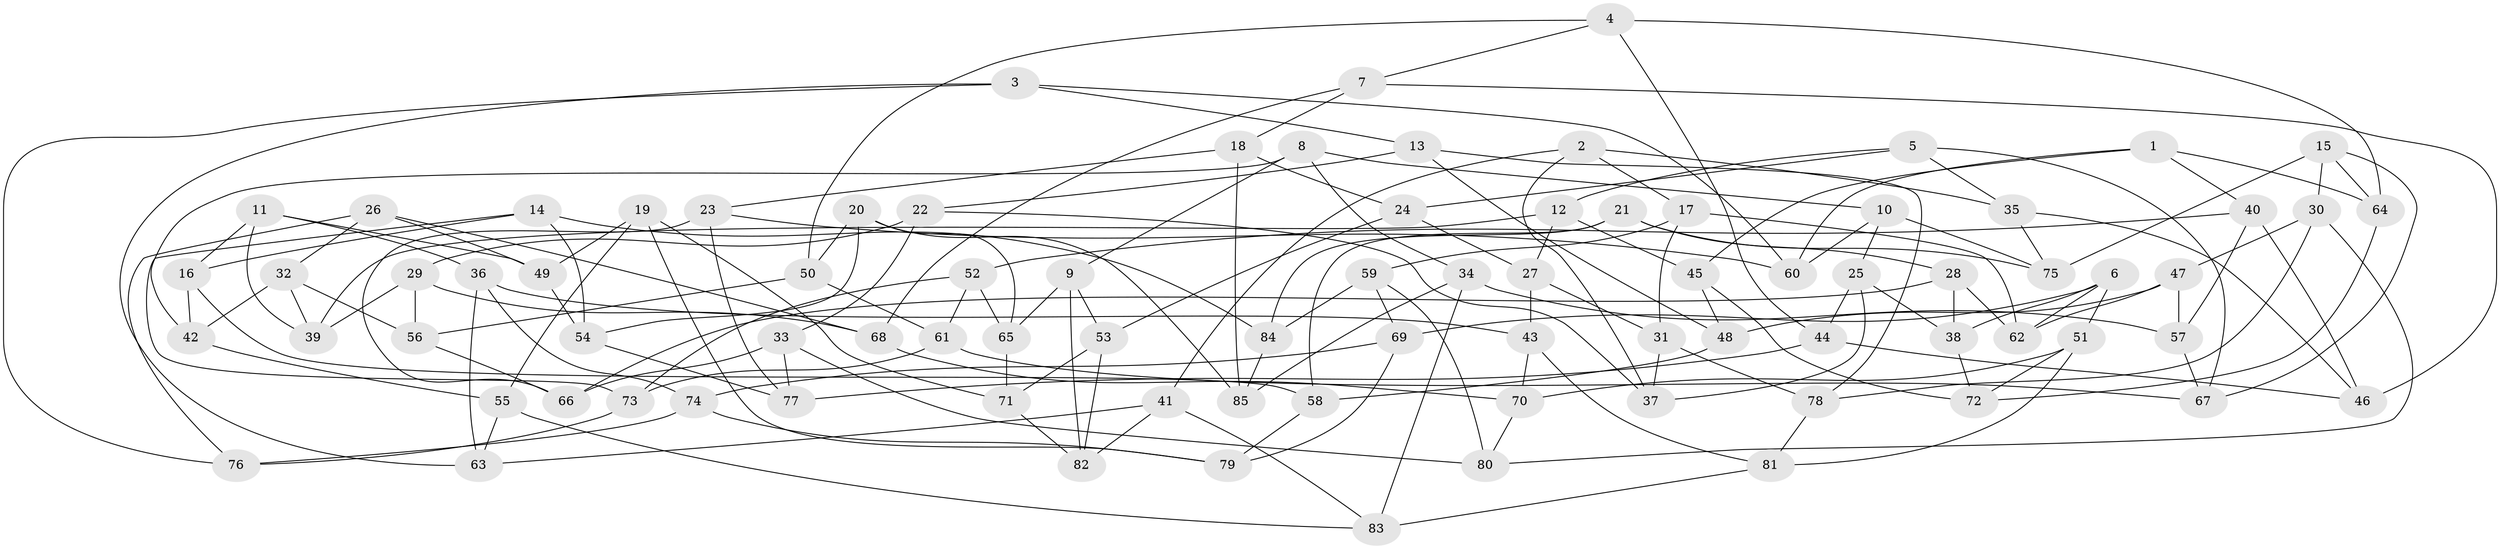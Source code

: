 // coarse degree distribution, {9: 0.11764705882352941, 10: 0.058823529411764705, 4: 0.4117647058823529, 5: 0.058823529411764705, 8: 0.11764705882352941, 11: 0.058823529411764705, 3: 0.058823529411764705, 6: 0.08823529411764706, 2: 0.029411764705882353}
// Generated by graph-tools (version 1.1) at 2025/53/03/04/25 22:53:55]
// undirected, 85 vertices, 170 edges
graph export_dot {
  node [color=gray90,style=filled];
  1;
  2;
  3;
  4;
  5;
  6;
  7;
  8;
  9;
  10;
  11;
  12;
  13;
  14;
  15;
  16;
  17;
  18;
  19;
  20;
  21;
  22;
  23;
  24;
  25;
  26;
  27;
  28;
  29;
  30;
  31;
  32;
  33;
  34;
  35;
  36;
  37;
  38;
  39;
  40;
  41;
  42;
  43;
  44;
  45;
  46;
  47;
  48;
  49;
  50;
  51;
  52;
  53;
  54;
  55;
  56;
  57;
  58;
  59;
  60;
  61;
  62;
  63;
  64;
  65;
  66;
  67;
  68;
  69;
  70;
  71;
  72;
  73;
  74;
  75;
  76;
  77;
  78;
  79;
  80;
  81;
  82;
  83;
  84;
  85;
  1 -- 45;
  1 -- 60;
  1 -- 40;
  1 -- 64;
  2 -- 17;
  2 -- 41;
  2 -- 37;
  2 -- 35;
  3 -- 13;
  3 -- 63;
  3 -- 60;
  3 -- 76;
  4 -- 50;
  4 -- 64;
  4 -- 7;
  4 -- 44;
  5 -- 12;
  5 -- 67;
  5 -- 35;
  5 -- 24;
  6 -- 69;
  6 -- 62;
  6 -- 38;
  6 -- 51;
  7 -- 46;
  7 -- 68;
  7 -- 18;
  8 -- 10;
  8 -- 9;
  8 -- 42;
  8 -- 34;
  9 -- 82;
  9 -- 53;
  9 -- 65;
  10 -- 25;
  10 -- 60;
  10 -- 75;
  11 -- 16;
  11 -- 49;
  11 -- 36;
  11 -- 39;
  12 -- 45;
  12 -- 27;
  12 -- 39;
  13 -- 48;
  13 -- 78;
  13 -- 22;
  14 -- 16;
  14 -- 73;
  14 -- 84;
  14 -- 54;
  15 -- 67;
  15 -- 64;
  15 -- 30;
  15 -- 75;
  16 -- 42;
  16 -- 58;
  17 -- 62;
  17 -- 59;
  17 -- 31;
  18 -- 23;
  18 -- 24;
  18 -- 85;
  19 -- 79;
  19 -- 49;
  19 -- 71;
  19 -- 55;
  20 -- 65;
  20 -- 54;
  20 -- 85;
  20 -- 50;
  21 -- 84;
  21 -- 75;
  21 -- 58;
  21 -- 28;
  22 -- 29;
  22 -- 37;
  22 -- 33;
  23 -- 66;
  23 -- 77;
  23 -- 60;
  24 -- 27;
  24 -- 53;
  25 -- 38;
  25 -- 44;
  25 -- 37;
  26 -- 32;
  26 -- 68;
  26 -- 76;
  26 -- 49;
  27 -- 43;
  27 -- 31;
  28 -- 62;
  28 -- 66;
  28 -- 38;
  29 -- 56;
  29 -- 68;
  29 -- 39;
  30 -- 78;
  30 -- 80;
  30 -- 47;
  31 -- 78;
  31 -- 37;
  32 -- 39;
  32 -- 56;
  32 -- 42;
  33 -- 77;
  33 -- 80;
  33 -- 66;
  34 -- 57;
  34 -- 83;
  34 -- 85;
  35 -- 75;
  35 -- 46;
  36 -- 74;
  36 -- 63;
  36 -- 43;
  38 -- 72;
  40 -- 52;
  40 -- 57;
  40 -- 46;
  41 -- 63;
  41 -- 82;
  41 -- 83;
  42 -- 55;
  43 -- 81;
  43 -- 70;
  44 -- 46;
  44 -- 77;
  45 -- 72;
  45 -- 48;
  47 -- 57;
  47 -- 48;
  47 -- 62;
  48 -- 58;
  49 -- 54;
  50 -- 56;
  50 -- 61;
  51 -- 70;
  51 -- 81;
  51 -- 72;
  52 -- 73;
  52 -- 61;
  52 -- 65;
  53 -- 71;
  53 -- 82;
  54 -- 77;
  55 -- 83;
  55 -- 63;
  56 -- 66;
  57 -- 67;
  58 -- 79;
  59 -- 84;
  59 -- 80;
  59 -- 69;
  61 -- 73;
  61 -- 67;
  64 -- 72;
  65 -- 71;
  68 -- 70;
  69 -- 79;
  69 -- 74;
  70 -- 80;
  71 -- 82;
  73 -- 76;
  74 -- 76;
  74 -- 79;
  78 -- 81;
  81 -- 83;
  84 -- 85;
}

